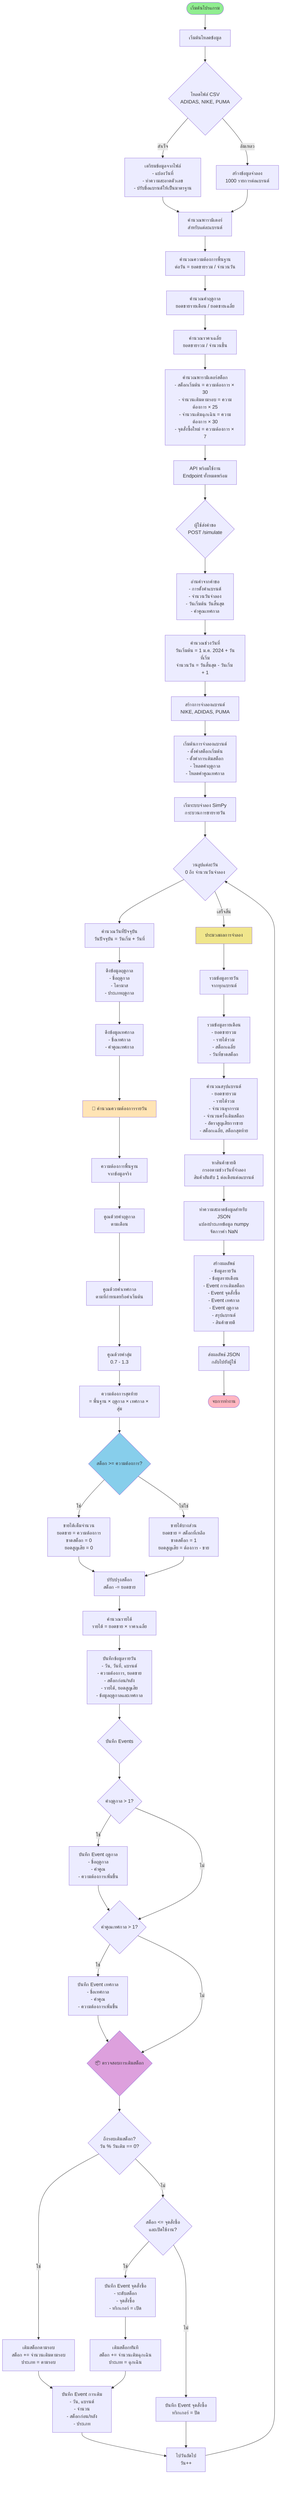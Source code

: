 graph TB
    Start([เริ่มต้นโปรแกรม]) --> InitData[เริ่มต้นโหลดข้อมูล]
    InitData --> LoadCSV{โหลดไฟล์ CSV<br/>ADIDAS, NIKE, PUMA}
    
    LoadCSV -->|สำเร็จ| PrepareData[เตรียมข้อมูลจากไฟล์<br/>- แปลงวันที่<br/>- ทำความสะอาดตัวเลข<br/>- ปรับชื่อแบรนด์ให้เป็นมาตรฐาน]
    LoadCSV -->|ล้มเหลว| CreateSample[สร้างข้อมูลจำลอง<br/>1000 รายการต่อแบรนด์]
    
    PrepareData --> CalcParams[คำนวณพารามิเตอร์<br/>สำหรับแต่ละแบรนด์]
    CreateSample --> CalcParams
    
    CalcParams --> CalcBase[คำนวณความต้องการพื้นฐาน<br/>ต่อวัน = ยอดขายรวม / จำนวนวัน]
    CalcBase --> CalcSeason[คำนวณค่าฤดูกาล<br/>ยอดขายรายเดือน / ยอดขายเฉลี่ย]
    CalcSeason --> CalcPrice[คำนวณราคาเฉลี่ย<br/>ยอดขายรวม / จำนวนชิ้น]
    CalcPrice --> CalcStock[คำนวณพารามิเตอร์สต็อก<br/>- สต็อกเริ่มต้น = ความต้องการ × 30<br/>- จำนวนเติมตามรอบ = ความต้องการ × 25<br/>- จำนวนเติมฉุกเฉิน = ความต้องการ × 30<br/>- จุดสั่งซื้อใหม่ = ความต้องการ × 7]
    
    CalcStock --> APIReady[API พร้อมใช้งาน<br/>Endpoint ทั้งหมดพร้อม]
    
    APIReady --> UserRequest{ผู้ใช้ส่งคำขอ<br/>POST /simulate}
    
    UserRequest --> ParseRequest[อ่านค่าจากคำขอ<br/>- การตั้งค่าแบรนด์<br/>- จำนวนวันจำลอง<br/>- วันเริ่มต้น วันสิ้นสุด<br/>- ค่าคูณเทศกาล]
    
    ParseRequest --> CalcDates[คำนวณช่วงวันที่<br/>วันเริ่มต้น = 1 ม.ค. 2024 + วันที่เริ่ม<br/>จำนวนวัน = วันสิ้นสุด - วันเริ่ม + 1]
    
    CalcDates --> CreateBrandSim[สร้างการจำลองแบรนด์<br/>NIKE, ADIDAS, PUMA]
    
    CreateBrandSim --> InitBrand[เริ่มต้นการจำลองแบรนด์<br/>- ตั้งค่าสต็อกเริ่มต้น<br/>- ตั้งค่าการเติมสต็อก<br/>- โหลดค่าฤดูกาล<br/>- โหลดค่าคูณเทศกาล]
    
    InitBrand --> StartSimEnv[เริ่มระบบจำลอง SimPy<br/>กระบวนการขายรายวัน]
    
    StartSimEnv --> DayLoop{วนลูปแต่ละวัน<br/>0 ถึง จำนวนวันจำลอง}
    
    DayLoop --> CalcDate[คำนวณวันที่ปัจจุบัน<br/>วันปัจจุบัน = วันเริ่ม + วันที่]
    
    CalcDate --> GetSeason[ดึงข้อมูลฤดูกาล<br/>- ชื่อฤดูกาล<br/>- ไตรมาส<br/>- ประเภทฤดูกาล]
    
    GetSeason --> GetFestival[ดึงข้อมูลเทศกาล<br/>- ชื่อเทศกาล<br/>- ค่าคูณเทศกาล]
    
    GetFestival --> CalcDemand[🔢 คำนวณความต้องการรายวัน]
    
    CalcDemand --> BaseDemand[ความต้องการพื้นฐาน<br/>จากข้อมูลจริง]
    BaseDemand --> ApplySeason[คูณด้วยค่าฤดูกาล<br/>ตามเดือน]
    ApplySeason --> ApplyFestival[คูณด้วยค่าเทศกาล<br/>ตามที่กำหนดหรือค่าเริ่มต้น]
    ApplyFestival --> ApplyRandom[คูณด้วยค่าสุ่ม<br/>0.7 - 1.3]
    ApplyRandom --> FinalDemand[ความต้องการสุดท้าย<br/>= พื้นฐาน × ฤดูกาล × เทศกาล × สุ่ม]
    
    FinalDemand --> CheckStock{สต็อก >= ความต้องการ?}
    
    CheckStock -->|ใช่| FullSales[ขายได้เต็มจำนวน<br/>ยอดขาย = ความต้องการ<br/>ขาดสต็อก = 0<br/>ยอดสูญเสีย = 0]
    CheckStock -->|ไม่ใช่| PartialSales[ขายได้บางส่วน<br/>ยอดขาย = สต็อกที่เหลือ<br/>ขาดสต็อก = 1<br/>ยอดสูญเสีย = ต้องการ - ขาย]
    
    FullSales --> UpdateStock[ปรับปรุงสต็อก<br/>สต็อก -= ยอดขาย]
    PartialSales --> UpdateStock
    
    UpdateStock --> CalcRevenue[คำนวณรายได้<br/>รายได้ = ยอดขาย × ราคาเฉลี่ย]
    
    CalcRevenue --> RecordDaily[บันทึกข้อมูลรายวัน<br/>- วัน, วันที่, แบรนด์<br/>- ความต้องการ, ยอดขาย<br/>- สต็อกก่อน/หลัง<br/>- รายได้, ยอดสูญเสีย<br/>- ข้อมูลฤดูกาลและเทศกาล]
    
    RecordDaily --> LogEvents{บันทึก Events}
    
    LogEvents --> CheckSeasonEvent{ค่าฤดูกาล > 1?}
    CheckSeasonEvent -->|ใช่| LogSeason[บันทึก Event ฤดูกาล<br/>- ชื่อฤดูกาล<br/>- ค่าคูณ<br/>- ความต้องการเพิ่มขึ้น]
    CheckSeasonEvent -->|ไม่| CheckFestEvent
    LogSeason --> CheckFestEvent
    
    CheckFestEvent{ค่าคูณเทศกาล > 1?}
    CheckFestEvent -->|ใช่| LogFestival[บันทึก Event เทศกาล<br/>- ชื่อเทศกาล<br/>- ค่าคูณ<br/>- ความต้องการเพิ่มขึ้น]
    CheckFestEvent -->|ไม่| CheckRestock
    LogFestival --> CheckRestock
    
    CheckRestock{📦 ตรวจสอบการเติมสต็อก}
    
    CheckRestock --> IsPeriodic{ถึงรอบเติมสต็อก?<br/>วัน % วันเติม == 0?}
    IsPeriodic -->|ใช่| PeriodicRestock[เติมสต็อกตามรอบ<br/>สต็อก += จำนวนเติมตามรอบ<br/>ประเภท = ตามรอบ]
    IsPeriodic -->|ไม่| IsReorder{สต็อก <= จุดสั่งซื้อ<br/>และเปิดใช้งาน?}
    
    IsReorder -->|ใช่| RecordReorder[บันทึก Event จุดสั่งซื้อ<br/>- ระดับสต็อก<br/>- จุดสั่งซื้อ<br/>- ทริกเกอร์ = เปิด]
    IsReorder -->|ไม่| RecordNoReorder[บันทึก Event จุดสั่งซื้อ<br/>ทริกเกอร์ = ปิด]
    
    RecordReorder --> ImmediateRestock[เติมสต็อกทันที<br/>สต็อก += จำนวนเติมฉุกเฉิน<br/>ประเภท = ฉุกเฉิน]
    
    PeriodicRestock --> LogRestock[บันทึก Event การเติม<br/>- วัน, แบรนด์<br/>- จำนวน<br/>- สต็อกก่อน/หลัง<br/>- ประเภท]
    ImmediateRestock --> LogRestock
    RecordNoReorder --> NextDay
    
    LogRestock --> NextDay[ไปวันถัดไป<br/>วัน++]
    
    NextDay --> DayLoop
    
    DayLoop -->|เสร็จสิ้น| ProcessResults[ประมวลผลการจำลอง]
    
    ProcessResults --> AggDaily[รวมข้อมูลรายวัน<br/>จากทุกแบรนด์]
    AggDaily --> AggMonthly[รวมข้อมูลรายเดือน<br/>- ยอดขายรวม<br/>- รายได้รวม<br/>- สต็อกเฉลี่ย<br/>- วันที่ขาดสต็อก]
    
    AggMonthly --> CalcSummary[คำนวณสรุปแบรนด์<br/>- ยอดขายรวม<br/>- รายได้รวม<br/>- จำนวนธุรกรรม<br/>- จำนวนครั้งเติมสต็อก<br/>- อัตราสูญเสียการขาย<br/>- สต็อกเฉลี่ย, สต็อกสุดท้าย]
    
    CalcSummary --> FindBestSelling[หาสินค้าขายดี<br/>กรองตามช่วงวันที่จำลอง<br/>สินค้าอันดับ 1 ต่อเดือนต่อแบรนด์]
    
    FindBestSelling --> CleanData[ทำความสะอาดข้อมูลสำหรับ JSON<br/>แปลงประเภทข้อมูล numpy<br/>จัดการค่า NaN]
    
    CleanData --> BuildResponse[สร้างผลลัพธ์<br/>- ข้อมูลรายวัน<br/>- ข้อมูลรายเดือน<br/>- Event การเติมสต็อก<br/>- Event จุดสั่งซื้อ<br/>- Event เทศกาล<br/>- Event ฤดูกาล<br/>- สรุปแบรนด์<br/>- สินค้าขายดี]
    
    BuildResponse --> ReturnJSON[ส่งผลลัพธ์ JSON<br/>กลับไปยังผู้ใช้]
    
    ReturnJSON --> End([จบการทำงาน])
    
    style Start fill:#90EE90
    style End fill:#FFB6C1
    style CalcDemand fill:#FFE4B5
    style CheckStock fill:#87CEEB
    style CheckRestock fill:#DDA0DD
    style ProcessResults fill:#F0E68C